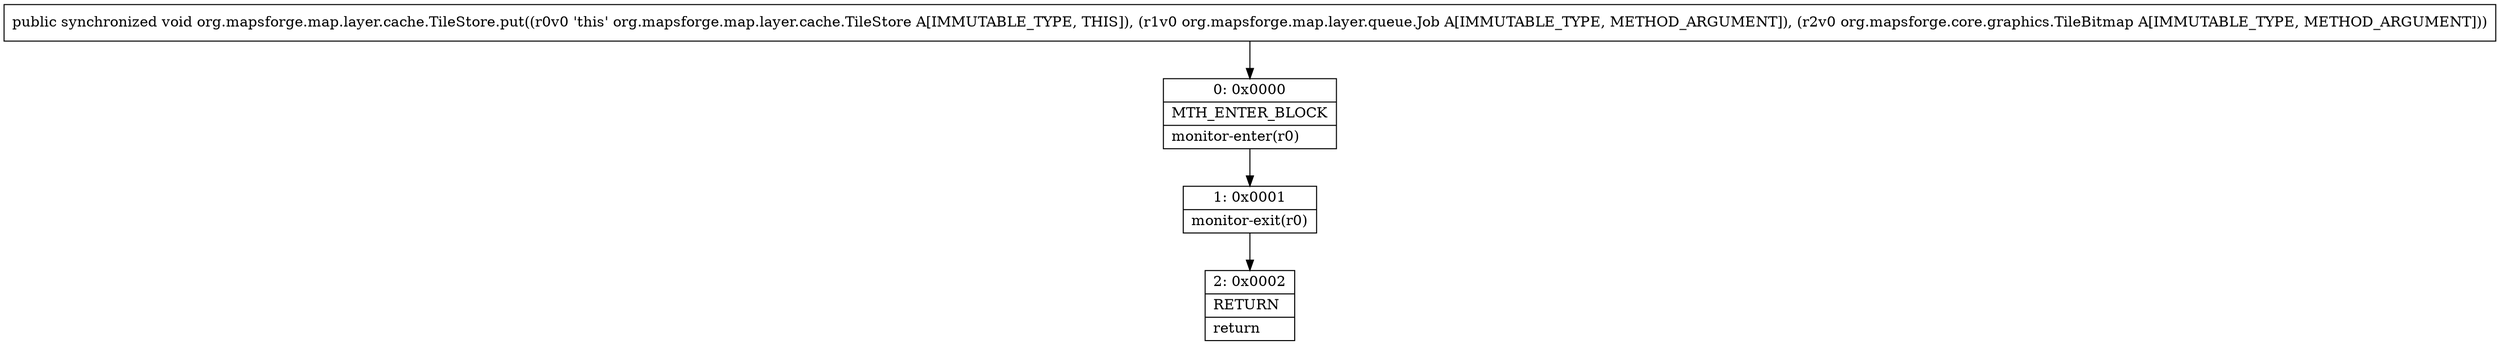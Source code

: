 digraph "CFG fororg.mapsforge.map.layer.cache.TileStore.put(Lorg\/mapsforge\/map\/layer\/queue\/Job;Lorg\/mapsforge\/core\/graphics\/TileBitmap;)V" {
Node_0 [shape=record,label="{0\:\ 0x0000|MTH_ENTER_BLOCK\l|monitor\-enter(r0)\l}"];
Node_1 [shape=record,label="{1\:\ 0x0001|monitor\-exit(r0)\l}"];
Node_2 [shape=record,label="{2\:\ 0x0002|RETURN\l|return\l}"];
MethodNode[shape=record,label="{public synchronized void org.mapsforge.map.layer.cache.TileStore.put((r0v0 'this' org.mapsforge.map.layer.cache.TileStore A[IMMUTABLE_TYPE, THIS]), (r1v0 org.mapsforge.map.layer.queue.Job A[IMMUTABLE_TYPE, METHOD_ARGUMENT]), (r2v0 org.mapsforge.core.graphics.TileBitmap A[IMMUTABLE_TYPE, METHOD_ARGUMENT])) }"];
MethodNode -> Node_0;
Node_0 -> Node_1;
Node_1 -> Node_2;
}

